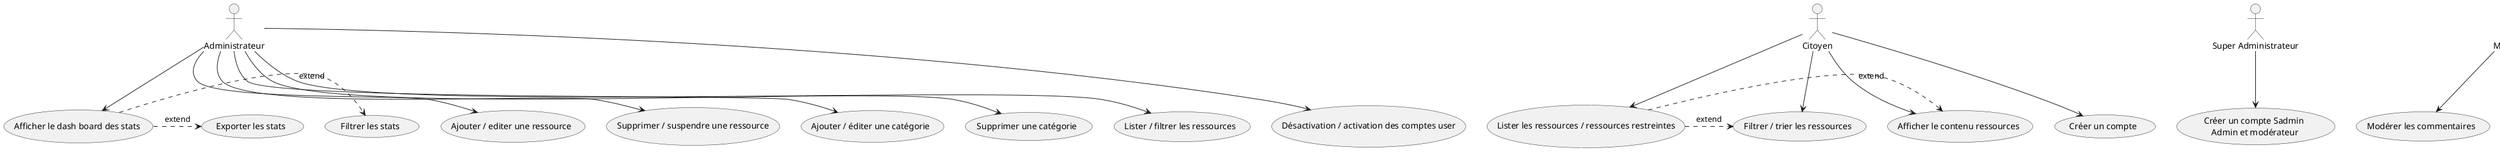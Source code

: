 @startuml
:Super Administrateur: as sadmin
:Administrateur: as admin
:Modérateur: as mod
:Citoyen connecté: as user
:Citoyen: as visit

sadmin --> (Créer un compte Sadmin\n Admin et modérateur)

adminad as (Afficher le dash board des stats)

admin --> (Ajouter / editer une ressource)
admin --> (Supprimer / suspendre une ressource)
admin --> (Ajouter / éditer une catégorie)
admin --> (Supprimer une catégorie)
admin --> (Lister / filtrer les ressources)
admin --> (Désactivation / activation des comptes user)
admin --> adminad
adminad .> (Filtrer les stats) : extend
adminad .> (Exporter les stats) : extend

mod --> (Modérer les commentaires)
mod --> (validation d'une ressource pour la publication)

user --> (Ajouter un commentaire sur une ressource)
user --> (Réponse à un commentaire)
user --> (Création / édition d'une ressource)
' TODO déplacer ca dans le visteur ???
user --> (Partage d'une publication)
' TODO end
user --> (Ajouter / supprimer une\nressource de ses favoris)
user --> (Indiquer une ressource comme\n exploitée / non exploitée)
user --> (Mettre de côté une ressource / Annuler)
' TODO ??? quesaco
user --> (Afficher un tableau de bord de progression)
user --> (Démarrer une ressource\nde type Activité/Jeu)
user --> (Inviter d’autres participants)
user --> (Echanger des messages dans\nle cadre de la ressource avec\nles autres participants)
' TODO end

(Filtrer / trier les ressources) as visitft
(Afficher le contenu ressources) as visitac
(Lister les ressources / ressources restreintes) as visitlr

visit --> (Créer un compte)
visit --> visitft
visitlr .> visitft: extend
visit --> visitlr
visitlr .> visitac: extend
visit --> visitac


@enduml

' todo include (Partage d'une publication) a partir d'une vue et de la liste
' include voir la ressource pour commenter
' partir d'un commentaire pour répondre